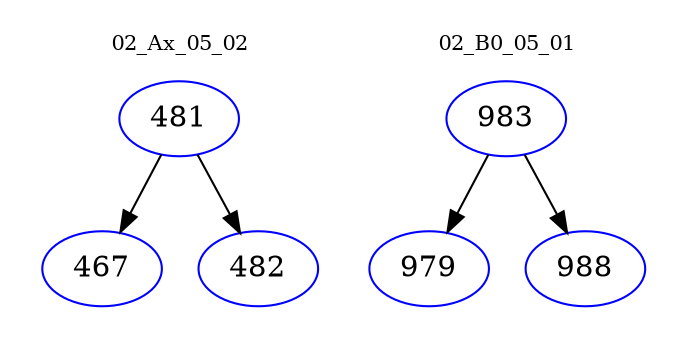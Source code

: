 digraph{
subgraph cluster_0 {
color = white
label = "02_Ax_05_02";
fontsize=10;
T0_481 [label="481", color="blue"]
T0_481 -> T0_467 [color="black"]
T0_467 [label="467", color="blue"]
T0_481 -> T0_482 [color="black"]
T0_482 [label="482", color="blue"]
}
subgraph cluster_1 {
color = white
label = "02_B0_05_01";
fontsize=10;
T1_983 [label="983", color="blue"]
T1_983 -> T1_979 [color="black"]
T1_979 [label="979", color="blue"]
T1_983 -> T1_988 [color="black"]
T1_988 [label="988", color="blue"]
}
}
